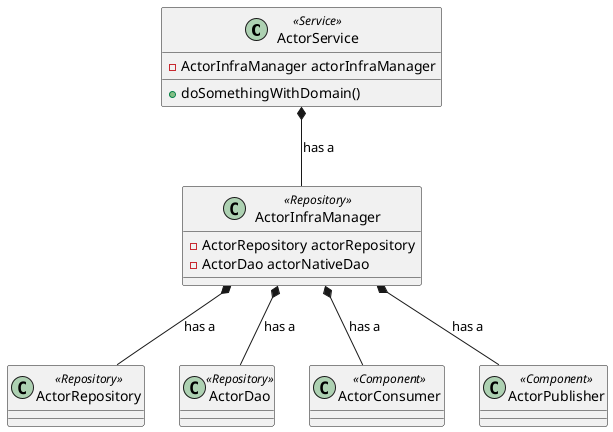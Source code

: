 @startuml

class ActorService<<Service>> {
    - ActorInfraManager actorInfraManager

    + doSomethingWithDomain()
}

class ActorInfraManager<<Repository>> {
    - ActorRepository actorRepository
    - ActorDao actorNativeDao
}

class ActorRepository<<Repository>> {

}

class ActorDao<<Repository>> {

}

class ActorConsumer<<Component>> {

}

class ActorPublisher<<Component>> {

}


ActorInfraManager *-- ActorRepository : "has a"
ActorInfraManager *-- ActorDao : "has a"
ActorInfraManager *-- ActorConsumer : "has a"
ActorInfraManager *-- ActorPublisher : "has a"

ActorService *-- ActorInfraManager : "has a"

@enduml
